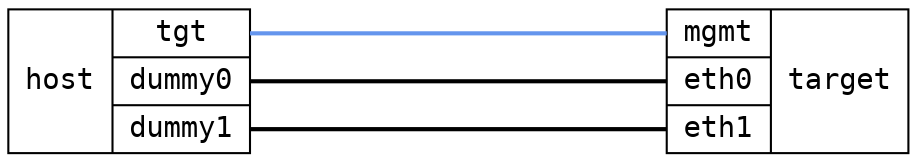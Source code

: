 graph "1x3" {
	layout="neato";
	overlap="false";
	esep="+80";

        node [shape=record, fontname="monospace"];
	edge [color="cornflowerblue", penwidth="2"];

	host [
	    label="host | { <tgt> tgt | <dummy0> dummy0 | <dummy1> dummy1 }",
	    pos="0,12!",
	    kind="controller",
	];

        target [
	    label="{ <mgmt> mgmt | <eth0> eth0 | <eth1> eth1 } | target",
	    pos="10,12!",

	    kind="infix",
	];

	host:tgt -- target:mgmt [kind=mgmt]
	host:dummy0 -- target:eth0 [color=black]
	host:dummy1 -- target:eth1 [color=black]
}
